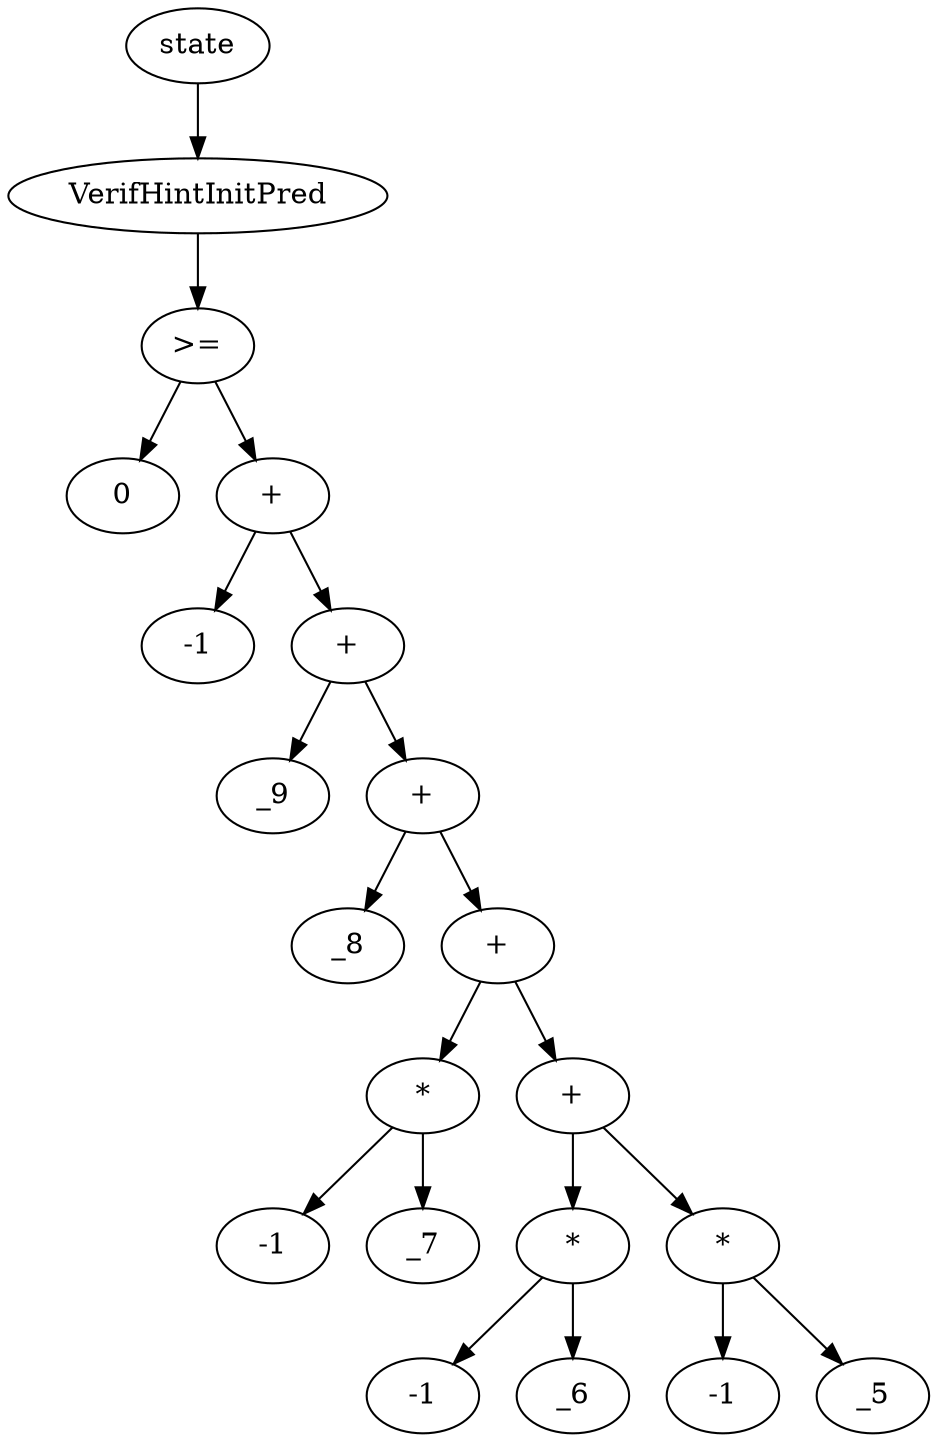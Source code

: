 digraph dag {
0 [label="state"];
1 [label="VerifHintInitPred"];
2 [label=">="];
3 [label="0"];
4 [label="+"];
5 [label="-1"];
6 [label="+"];
7 [label="_9"];
8 [label="+"];
9 [label="_8"];
10 [label="+"];
11 [label="*"];
12 [label="-1"];
13 [label="_7"];
14 [label="+"];
15 [label="*"];
16 [label="-1"];
17 [label="_6"];
18 [label="*"];
19 [label="-1"];
20 [label="_5"];
"0" -> "1"[label=""]
"1" -> "2"[label=""]
"2" -> "4"[label=""]
"2" -> "3"[label=""]
"4" -> "6"[label=""]
"4" -> "5"[label=""]
"6" -> "8"[label=""]
"6" -> "7"[label=""]
"8" -> "10"[label=""]
"8" -> "9"[label=""]
"10" -> "11"[label=""]
"10" -> "14"[label=""]
"11" -> "13"[label=""]
"11" -> "12"[label=""]
"14" -> "15"[label=""]
"14" -> "18"[label=""]
"15" -> "17"[label=""]
"15" -> "16"[label=""]
"18" -> "20"[label=""]
"18" -> "19"[label=""]
}

